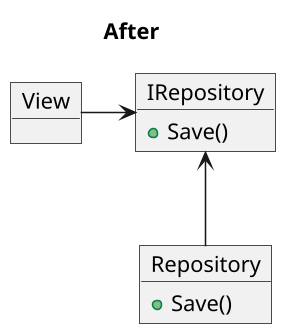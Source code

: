 @startuml 
title After
skinparam dpi 150

object View
object IRepository {
	+Save()
}
object Repository {
	+Save()
}

View -> IRepository
IRepository <-- Repository

@enduml
